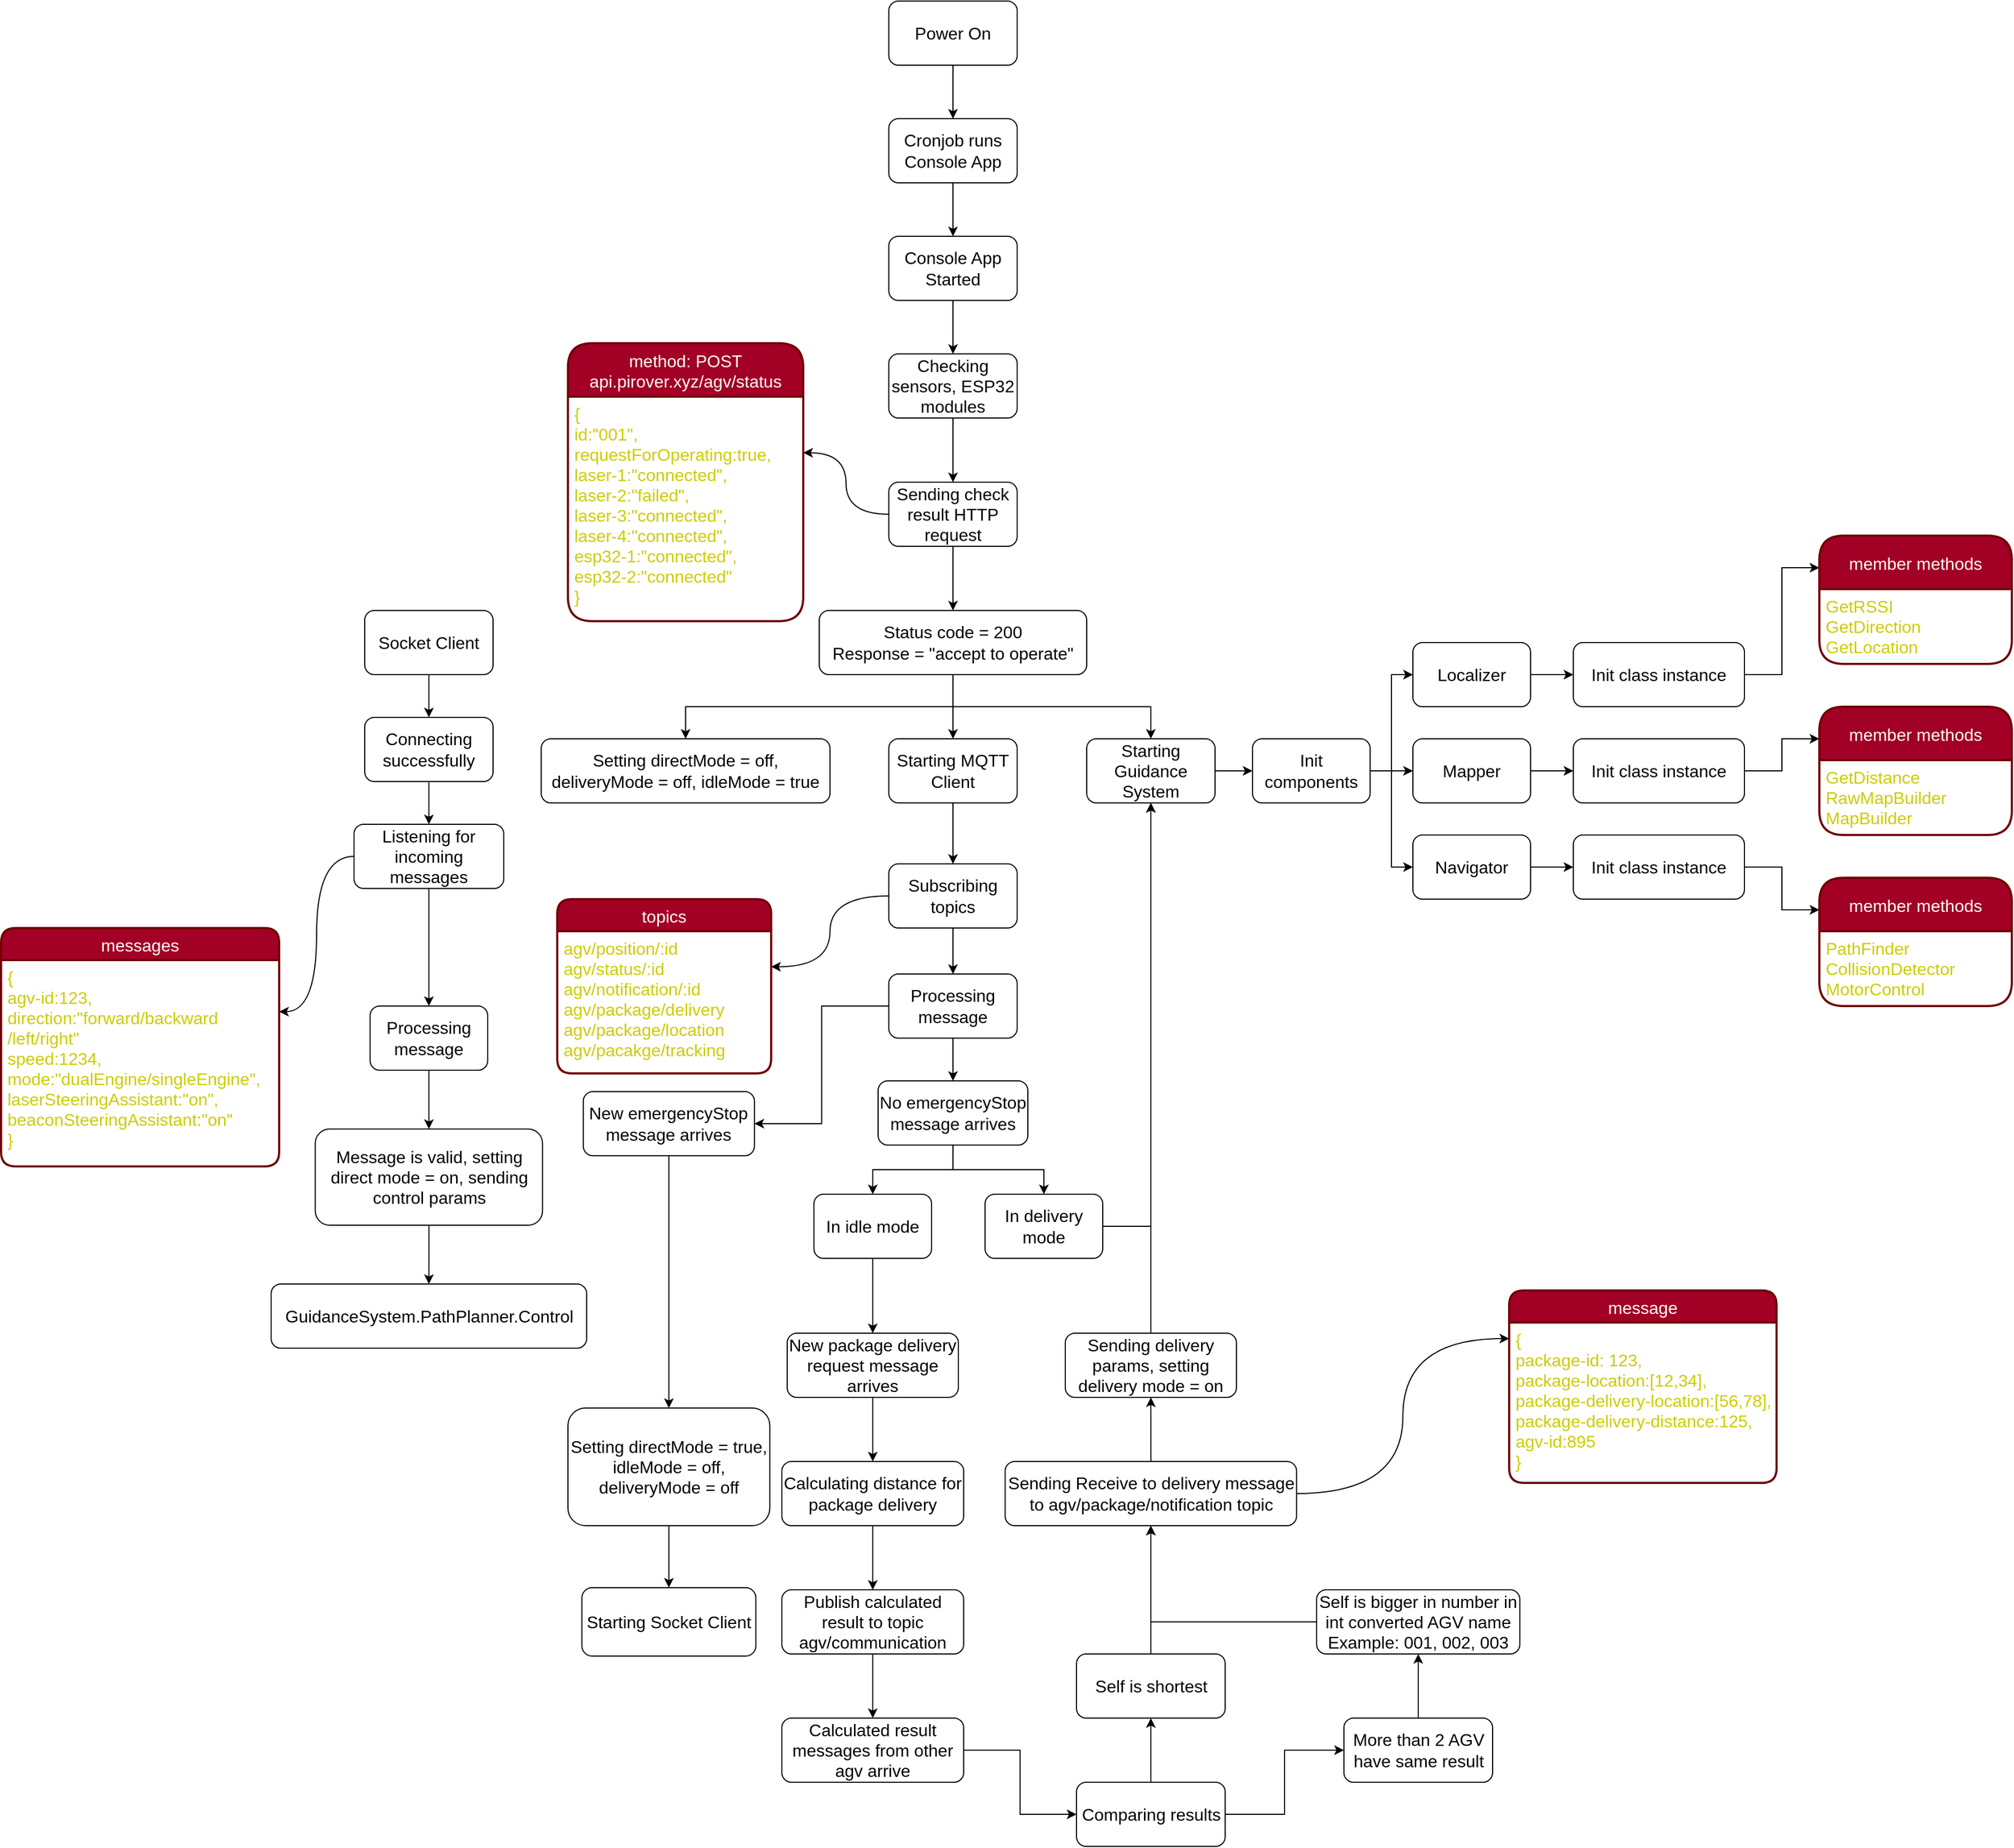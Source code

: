 <mxfile version="20.3.0" type="device"><diagram id="7xVPWneTRoVno8-dG6Q2" name="Page-1"><mxGraphModel dx="1108" dy="553" grid="1" gridSize="10" guides="1" tooltips="1" connect="1" arrows="1" fold="1" page="1" pageScale="1" pageWidth="827" pageHeight="1169" math="0" shadow="0"><root><mxCell id="0"/><mxCell id="1" parent="0"/><mxCell id="IUSvbhdWocREedLGnye7-3" style="edgeStyle=orthogonalEdgeStyle;rounded=0;orthogonalLoop=1;jettySize=auto;html=1;entryX=0.5;entryY=0;entryDx=0;entryDy=0;fontSize=18;" parent="1" source="IUSvbhdWocREedLGnye7-1" target="IUSvbhdWocREedLGnye7-2" edge="1"><mxGeometry relative="1" as="geometry"/></mxCell><mxCell id="IUSvbhdWocREedLGnye7-1" value="&lt;font size=&quot;3&quot;&gt;Power On&lt;/font&gt;" style="rounded=1;whiteSpace=wrap;html=1;" parent="1" vertex="1"><mxGeometry x="900" y="20" width="120" height="60" as="geometry"/></mxCell><mxCell id="IUSvbhdWocREedLGnye7-5" style="edgeStyle=orthogonalEdgeStyle;rounded=0;orthogonalLoop=1;jettySize=auto;html=1;entryX=0.5;entryY=0;entryDx=0;entryDy=0;fontSize=18;" parent="1" source="IUSvbhdWocREedLGnye7-2" target="IUSvbhdWocREedLGnye7-4" edge="1"><mxGeometry relative="1" as="geometry"/></mxCell><mxCell id="IUSvbhdWocREedLGnye7-2" value="&lt;font size=&quot;3&quot;&gt;Cronjob runs Console App&lt;/font&gt;" style="rounded=1;whiteSpace=wrap;html=1;" parent="1" vertex="1"><mxGeometry x="900" y="130" width="120" height="60" as="geometry"/></mxCell><mxCell id="IUSvbhdWocREedLGnye7-7" style="edgeStyle=orthogonalEdgeStyle;rounded=0;orthogonalLoop=1;jettySize=auto;html=1;entryX=0.5;entryY=0;entryDx=0;entryDy=0;fontSize=18;" parent="1" source="IUSvbhdWocREedLGnye7-4" target="IUSvbhdWocREedLGnye7-6" edge="1"><mxGeometry relative="1" as="geometry"/></mxCell><mxCell id="IUSvbhdWocREedLGnye7-4" value="&lt;font size=&quot;3&quot;&gt;Console App Started&lt;/font&gt;" style="rounded=1;whiteSpace=wrap;html=1;" parent="1" vertex="1"><mxGeometry x="900" y="240" width="120" height="60" as="geometry"/></mxCell><mxCell id="IUSvbhdWocREedLGnye7-9" style="edgeStyle=orthogonalEdgeStyle;rounded=0;orthogonalLoop=1;jettySize=auto;html=1;entryX=0.5;entryY=0;entryDx=0;entryDy=0;fontSize=18;" parent="1" source="IUSvbhdWocREedLGnye7-6" target="IUSvbhdWocREedLGnye7-8" edge="1"><mxGeometry relative="1" as="geometry"/></mxCell><mxCell id="IUSvbhdWocREedLGnye7-6" value="&lt;font size=&quot;3&quot;&gt;Checking sensors, ESP32 modules&lt;/font&gt;" style="rounded=1;whiteSpace=wrap;html=1;" parent="1" vertex="1"><mxGeometry x="900" y="350" width="120" height="60" as="geometry"/></mxCell><mxCell id="IUSvbhdWocREedLGnye7-13" style="edgeStyle=orthogonalEdgeStyle;rounded=0;orthogonalLoop=1;jettySize=auto;html=1;entryX=1;entryY=0.25;entryDx=0;entryDy=0;fontSize=18;elbow=vertical;curved=1;" parent="1" source="IUSvbhdWocREedLGnye7-8" target="IUSvbhdWocREedLGnye7-14" edge="1"><mxGeometry relative="1" as="geometry"><mxPoint x="810" y="422.5" as="targetPoint"/></mxGeometry></mxCell><mxCell id="IUSvbhdWocREedLGnye7-16" style="edgeStyle=orthogonalEdgeStyle;rounded=0;orthogonalLoop=1;jettySize=auto;html=1;entryX=0.5;entryY=0;entryDx=0;entryDy=0;fontSize=16;" parent="1" source="IUSvbhdWocREedLGnye7-8" target="IUSvbhdWocREedLGnye7-15" edge="1"><mxGeometry relative="1" as="geometry"/></mxCell><mxCell id="IUSvbhdWocREedLGnye7-8" value="&lt;font size=&quot;3&quot;&gt;Sending check result HTTP request&lt;/font&gt;" style="rounded=1;whiteSpace=wrap;html=1;" parent="1" vertex="1"><mxGeometry x="900" y="470" width="120" height="60" as="geometry"/></mxCell><mxCell id="IUSvbhdWocREedLGnye7-10" value="method: POST&#10;api.pirover.xyz/agv/status" style="swimlane;childLayout=stackLayout;horizontal=1;startSize=50;horizontalStack=0;rounded=1;fontSize=16;fontStyle=0;strokeWidth=2;resizeParent=0;resizeLast=1;shadow=0;dashed=0;align=center;fillColor=#a20025;fontColor=#ffffff;strokeColor=#6F0000;" parent="1" vertex="1"><mxGeometry x="600" y="340" width="220" height="260" as="geometry"/></mxCell><mxCell id="IUSvbhdWocREedLGnye7-14" value="{&#10;id:&quot;001&quot;,&#10;requestForOperating:true,&#10;laser-1:&quot;connected&quot;,&#10;laser-2:&quot;failed&quot;,&#10;laser-3:&quot;connected&quot;,&#10;laser-4:&quot;connected&quot;,&#10;esp32-1:&quot;connected&quot;,&#10;esp32-2:&quot;connected&quot;&#10;}" style="align=left;strokeColor=none;fillColor=none;spacingLeft=4;fontSize=16;verticalAlign=top;resizable=0;rotatable=0;part=1;fontColor=#CCCC00;" parent="IUSvbhdWocREedLGnye7-10" vertex="1"><mxGeometry y="50" width="220" height="210" as="geometry"/></mxCell><mxCell id="IUSvbhdWocREedLGnye7-19" style="edgeStyle=orthogonalEdgeStyle;rounded=0;orthogonalLoop=1;jettySize=auto;html=1;fontSize=16;" parent="1" source="IUSvbhdWocREedLGnye7-15" target="IUSvbhdWocREedLGnye7-17" edge="1"><mxGeometry relative="1" as="geometry"/></mxCell><mxCell id="l9Eqn2yTUninPNjd28q4-4" style="edgeStyle=orthogonalEdgeStyle;rounded=0;orthogonalLoop=1;jettySize=auto;html=1;entryX=0.5;entryY=0;entryDx=0;entryDy=0;fontSize=16;" parent="1" source="IUSvbhdWocREedLGnye7-15" target="l9Eqn2yTUninPNjd28q4-2" edge="1"><mxGeometry relative="1" as="geometry"/></mxCell><mxCell id="l9Eqn2yTUninPNjd28q4-203" style="edgeStyle=orthogonalEdgeStyle;rounded=0;orthogonalLoop=1;jettySize=auto;html=1;entryX=0.5;entryY=0;entryDx=0;entryDy=0;fontSize=16;" parent="1" source="IUSvbhdWocREedLGnye7-15" target="l9Eqn2yTUninPNjd28q4-202" edge="1"><mxGeometry relative="1" as="geometry"/></mxCell><mxCell id="IUSvbhdWocREedLGnye7-15" value="&lt;font size=&quot;3&quot;&gt;Status code = 200&lt;br&gt;Response = &quot;accept to operate&quot;&lt;br&gt;&lt;/font&gt;" style="rounded=1;whiteSpace=wrap;html=1;" parent="1" vertex="1"><mxGeometry x="835" y="590" width="250" height="60" as="geometry"/></mxCell><mxCell id="l9Eqn2yTUninPNjd28q4-21" style="edgeStyle=orthogonalEdgeStyle;rounded=0;orthogonalLoop=1;jettySize=auto;html=1;entryX=0.5;entryY=0;entryDx=0;entryDy=0;fontSize=16;" parent="1" source="IUSvbhdWocREedLGnye7-17" target="l9Eqn2yTUninPNjd28q4-5" edge="1"><mxGeometry relative="1" as="geometry"/></mxCell><mxCell id="IUSvbhdWocREedLGnye7-17" value="&lt;span style=&quot;font-size: 16px;&quot;&gt;Starting MQTT Client&lt;/span&gt;" style="rounded=1;whiteSpace=wrap;html=1;" parent="1" vertex="1"><mxGeometry x="900" y="710" width="120" height="60" as="geometry"/></mxCell><mxCell id="l9Eqn2yTUninPNjd28q4-205" style="edgeStyle=orthogonalEdgeStyle;rounded=0;orthogonalLoop=1;jettySize=auto;html=1;entryX=0.5;entryY=0;entryDx=0;entryDy=0;fontSize=16;" parent="1" source="l9Eqn2yTUninPNjd28q4-1" target="l9Eqn2yTUninPNjd28q4-124" edge="1"><mxGeometry relative="1" as="geometry"/></mxCell><mxCell id="l9Eqn2yTUninPNjd28q4-1" value="&lt;span style=&quot;font-size: 16px;&quot;&gt;Socket Client&lt;/span&gt;" style="rounded=1;whiteSpace=wrap;html=1;" parent="1" vertex="1"><mxGeometry x="410" y="590" width="120" height="60" as="geometry"/></mxCell><mxCell id="l9Eqn2yTUninPNjd28q4-52" style="edgeStyle=orthogonalEdgeStyle;rounded=0;orthogonalLoop=1;jettySize=auto;html=1;entryX=0;entryY=0.5;entryDx=0;entryDy=0;fontSize=16;" parent="1" source="l9Eqn2yTUninPNjd28q4-2" target="l9Eqn2yTUninPNjd28q4-50" edge="1"><mxGeometry relative="1" as="geometry"/></mxCell><mxCell id="l9Eqn2yTUninPNjd28q4-2" value="&lt;span style=&quot;font-size: 16px;&quot;&gt;Starting Guidance System&lt;/span&gt;" style="rounded=1;whiteSpace=wrap;html=1;" parent="1" vertex="1"><mxGeometry x="1085" y="710" width="120" height="60" as="geometry"/></mxCell><mxCell id="l9Eqn2yTUninPNjd28q4-8" style="edgeStyle=orthogonalEdgeStyle;rounded=0;orthogonalLoop=1;jettySize=auto;html=1;entryX=1;entryY=0.25;entryDx=0;entryDy=0;fontSize=16;curved=1;" parent="1" source="l9Eqn2yTUninPNjd28q4-5" target="l9Eqn2yTUninPNjd28q4-19" edge="1"><mxGeometry relative="1" as="geometry"><mxPoint x="835" y="925" as="targetPoint"/></mxGeometry></mxCell><mxCell id="l9Eqn2yTUninPNjd28q4-191" style="edgeStyle=orthogonalEdgeStyle;rounded=0;orthogonalLoop=1;jettySize=auto;html=1;entryX=0.5;entryY=0;entryDx=0;entryDy=0;fontSize=16;" parent="1" source="l9Eqn2yTUninPNjd28q4-5" target="l9Eqn2yTUninPNjd28q4-188" edge="1"><mxGeometry relative="1" as="geometry"/></mxCell><mxCell id="l9Eqn2yTUninPNjd28q4-5" value="&lt;span style=&quot;font-size: 16px;&quot;&gt;Subscribing topics&lt;/span&gt;" style="rounded=1;whiteSpace=wrap;html=1;" parent="1" vertex="1"><mxGeometry x="900" y="827" width="120" height="60" as="geometry"/></mxCell><mxCell id="l9Eqn2yTUninPNjd28q4-18" value="topics" style="swimlane;childLayout=stackLayout;horizontal=1;startSize=30;horizontalStack=0;rounded=1;fontSize=16;fontStyle=0;strokeWidth=2;resizeParent=0;resizeLast=1;shadow=0;dashed=0;align=center;fillColor=#a20025;fontColor=#ffffff;strokeColor=#6F0000;" parent="1" vertex="1"><mxGeometry x="590" y="860" width="200" height="163" as="geometry"/></mxCell><mxCell id="l9Eqn2yTUninPNjd28q4-19" value="agv/position/:id&#10;agv/status/:id&#10;agv/notification/:id&#10;agv/package/delivery&#10;agv/package/location&#10;agv/pacakge/tracking" style="align=left;strokeColor=none;fillColor=none;spacingLeft=4;fontSize=16;verticalAlign=top;resizable=0;rotatable=0;part=1;fontColor=#CCCC00;" parent="l9Eqn2yTUninPNjd28q4-18" vertex="1"><mxGeometry y="30" width="200" height="133" as="geometry"/></mxCell><mxCell id="l9Eqn2yTUninPNjd28q4-39" style="edgeStyle=orthogonalEdgeStyle;curved=1;rounded=0;orthogonalLoop=1;jettySize=auto;html=1;exitX=0.5;exitY=1;exitDx=0;exitDy=0;fontSize=16;" parent="l9Eqn2yTUninPNjd28q4-18" source="l9Eqn2yTUninPNjd28q4-19" target="l9Eqn2yTUninPNjd28q4-19" edge="1"><mxGeometry relative="1" as="geometry"/></mxCell><mxCell id="l9Eqn2yTUninPNjd28q4-133" style="edgeStyle=orthogonalEdgeStyle;curved=1;rounded=0;orthogonalLoop=1;jettySize=auto;html=1;exitX=0.5;exitY=1;exitDx=0;exitDy=0;fontSize=16;" parent="l9Eqn2yTUninPNjd28q4-18" source="l9Eqn2yTUninPNjd28q4-19" target="l9Eqn2yTUninPNjd28q4-19" edge="1"><mxGeometry relative="1" as="geometry"/></mxCell><mxCell id="l9Eqn2yTUninPNjd28q4-27" style="edgeStyle=orthogonalEdgeStyle;rounded=0;orthogonalLoop=1;jettySize=auto;html=1;fontSize=16;entryX=0.5;entryY=0;entryDx=0;entryDy=0;" parent="1" source="l9Eqn2yTUninPNjd28q4-22" target="l9Eqn2yTUninPNjd28q4-26" edge="1"><mxGeometry relative="1" as="geometry"><mxPoint x="885" y="1376" as="targetPoint"/></mxGeometry></mxCell><mxCell id="l9Eqn2yTUninPNjd28q4-22" value="&lt;span style=&quot;font-size: 16px;&quot;&gt;New package delivery request message arrives&lt;/span&gt;" style="rounded=1;whiteSpace=wrap;html=1;" parent="1" vertex="1"><mxGeometry x="805" y="1266" width="160" height="60" as="geometry"/></mxCell><mxCell id="l9Eqn2yTUninPNjd28q4-30" style="edgeStyle=orthogonalEdgeStyle;curved=1;rounded=0;orthogonalLoop=1;jettySize=auto;html=1;entryX=0.5;entryY=0;entryDx=0;entryDy=0;fontSize=16;" parent="1" source="l9Eqn2yTUninPNjd28q4-26" target="l9Eqn2yTUninPNjd28q4-28" edge="1"><mxGeometry relative="1" as="geometry"/></mxCell><mxCell id="l9Eqn2yTUninPNjd28q4-26" value="&lt;span style=&quot;font-size: 16px;&quot;&gt;Calculating distance for package delivery&lt;/span&gt;" style="rounded=1;whiteSpace=wrap;html=1;" parent="1" vertex="1"><mxGeometry x="800" y="1386" width="170" height="60" as="geometry"/></mxCell><mxCell id="l9Eqn2yTUninPNjd28q4-34" style="edgeStyle=orthogonalEdgeStyle;curved=1;rounded=0;orthogonalLoop=1;jettySize=auto;html=1;entryX=0.5;entryY=0;entryDx=0;entryDy=0;fontSize=16;" parent="1" source="l9Eqn2yTUninPNjd28q4-28" target="l9Eqn2yTUninPNjd28q4-31" edge="1"><mxGeometry relative="1" as="geometry"/></mxCell><mxCell id="l9Eqn2yTUninPNjd28q4-28" value="&lt;span style=&quot;font-size: 16px;&quot;&gt;Publish calculated result to topic agv/communication&lt;/span&gt;" style="rounded=1;whiteSpace=wrap;html=1;" parent="1" vertex="1"><mxGeometry x="800" y="1506" width="170" height="60" as="geometry"/></mxCell><mxCell id="l9Eqn2yTUninPNjd28q4-35" style="edgeStyle=orthogonalEdgeStyle;rounded=0;orthogonalLoop=1;jettySize=auto;html=1;entryX=0;entryY=0.5;entryDx=0;entryDy=0;fontSize=16;" parent="1" source="l9Eqn2yTUninPNjd28q4-31" target="l9Eqn2yTUninPNjd28q4-33" edge="1"><mxGeometry relative="1" as="geometry"/></mxCell><mxCell id="l9Eqn2yTUninPNjd28q4-31" value="&lt;span style=&quot;font-size: 16px;&quot;&gt;Calculated result messages from other agv arrive&lt;/span&gt;" style="rounded=1;whiteSpace=wrap;html=1;" parent="1" vertex="1"><mxGeometry x="800" y="1626" width="170" height="60" as="geometry"/></mxCell><mxCell id="l9Eqn2yTUninPNjd28q4-135" style="edgeStyle=orthogonalEdgeStyle;curved=1;rounded=0;orthogonalLoop=1;jettySize=auto;html=1;entryX=0.5;entryY=1;entryDx=0;entryDy=0;fontSize=16;" parent="1" source="l9Eqn2yTUninPNjd28q4-33" target="l9Eqn2yTUninPNjd28q4-134" edge="1"><mxGeometry relative="1" as="geometry"/></mxCell><mxCell id="l9Eqn2yTUninPNjd28q4-141" style="edgeStyle=orthogonalEdgeStyle;rounded=0;orthogonalLoop=1;jettySize=auto;html=1;entryX=0;entryY=0.5;entryDx=0;entryDy=0;fontSize=16;" parent="1" source="l9Eqn2yTUninPNjd28q4-33" target="l9Eqn2yTUninPNjd28q4-140" edge="1"><mxGeometry relative="1" as="geometry"/></mxCell><mxCell id="l9Eqn2yTUninPNjd28q4-33" value="&lt;span style=&quot;font-size: 16px;&quot;&gt;Comparing results&lt;/span&gt;" style="rounded=1;whiteSpace=wrap;html=1;" parent="1" vertex="1"><mxGeometry x="1075.5" y="1686" width="139" height="60" as="geometry"/></mxCell><mxCell id="l9Eqn2yTUninPNjd28q4-36" value="message" style="swimlane;childLayout=stackLayout;horizontal=1;startSize=30;horizontalStack=0;rounded=1;fontSize=16;fontStyle=0;strokeWidth=2;resizeParent=0;resizeLast=1;shadow=0;dashed=0;align=center;fillColor=#a20025;fontColor=#ffffff;strokeColor=#6F0000;" parent="1" vertex="1"><mxGeometry x="1480" y="1226" width="250" height="180" as="geometry"/></mxCell><mxCell id="l9Eqn2yTUninPNjd28q4-37" value="{&#10;package-id: 123,&#10;package-location:[12,34],&#10;package-delivery-location:[56,78],&#10;package-delivery-distance:125,&#10;agv-id:895&#10;}" style="align=left;strokeColor=none;fillColor=none;spacingLeft=4;fontSize=16;verticalAlign=top;resizable=0;rotatable=0;part=1;fontColor=#CCCC00;" parent="l9Eqn2yTUninPNjd28q4-36" vertex="1"><mxGeometry y="30" width="250" height="150" as="geometry"/></mxCell><mxCell id="l9Eqn2yTUninPNjd28q4-149" style="edgeStyle=orthogonalEdgeStyle;rounded=0;orthogonalLoop=1;jettySize=auto;html=1;entryX=0.5;entryY=1;entryDx=0;entryDy=0;fontSize=16;" parent="1" source="l9Eqn2yTUninPNjd28q4-40" target="l9Eqn2yTUninPNjd28q4-2" edge="1"><mxGeometry relative="1" as="geometry"/></mxCell><mxCell id="l9Eqn2yTUninPNjd28q4-40" value="&lt;span style=&quot;font-size: 16px;&quot;&gt;Sending delivery params, setting delivery mode = on&lt;/span&gt;" style="rounded=1;whiteSpace=wrap;html=1;" parent="1" vertex="1"><mxGeometry x="1065" y="1266" width="160" height="60" as="geometry"/></mxCell><mxCell id="l9Eqn2yTUninPNjd28q4-45" style="edgeStyle=orthogonalEdgeStyle;rounded=0;orthogonalLoop=1;jettySize=auto;html=1;entryX=0.5;entryY=0;entryDx=0;entryDy=0;fontSize=16;" parent="1" source="l9Eqn2yTUninPNjd28q4-43" target="l9Eqn2yTUninPNjd28q4-22" edge="1"><mxGeometry relative="1" as="geometry"/></mxCell><mxCell id="l9Eqn2yTUninPNjd28q4-43" value="&lt;span style=&quot;font-size: 16px;&quot;&gt;In idle mode&lt;/span&gt;" style="rounded=1;whiteSpace=wrap;html=1;" parent="1" vertex="1"><mxGeometry x="830" y="1136" width="110" height="60" as="geometry"/></mxCell><mxCell id="l9Eqn2yTUninPNjd28q4-201" style="edgeStyle=orthogonalEdgeStyle;rounded=0;orthogonalLoop=1;jettySize=auto;html=1;entryX=0.5;entryY=1;entryDx=0;entryDy=0;fontSize=16;" parent="1" source="l9Eqn2yTUninPNjd28q4-47" target="l9Eqn2yTUninPNjd28q4-2" edge="1"><mxGeometry relative="1" as="geometry"><Array as="points"><mxPoint x="1145" y="1166"/></Array></mxGeometry></mxCell><mxCell id="l9Eqn2yTUninPNjd28q4-47" value="&lt;span style=&quot;font-size: 16px;&quot;&gt;In delivery mode&lt;/span&gt;" style="rounded=1;whiteSpace=wrap;html=1;" parent="1" vertex="1"><mxGeometry x="990" y="1136" width="110" height="60" as="geometry"/></mxCell><mxCell id="l9Eqn2yTUninPNjd28q4-56" style="edgeStyle=orthogonalEdgeStyle;rounded=0;orthogonalLoop=1;jettySize=auto;html=1;entryX=0;entryY=0.5;entryDx=0;entryDy=0;fontSize=16;" parent="1" source="l9Eqn2yTUninPNjd28q4-50" target="l9Eqn2yTUninPNjd28q4-54" edge="1"><mxGeometry relative="1" as="geometry"/></mxCell><mxCell id="l9Eqn2yTUninPNjd28q4-57" style="edgeStyle=orthogonalEdgeStyle;rounded=0;orthogonalLoop=1;jettySize=auto;html=1;entryX=0;entryY=0.5;entryDx=0;entryDy=0;fontSize=16;" parent="1" source="l9Eqn2yTUninPNjd28q4-50" target="l9Eqn2yTUninPNjd28q4-53" edge="1"><mxGeometry relative="1" as="geometry"/></mxCell><mxCell id="l9Eqn2yTUninPNjd28q4-58" style="edgeStyle=orthogonalEdgeStyle;rounded=0;orthogonalLoop=1;jettySize=auto;html=1;entryX=0;entryY=0.5;entryDx=0;entryDy=0;fontSize=16;" parent="1" source="l9Eqn2yTUninPNjd28q4-50" target="l9Eqn2yTUninPNjd28q4-55" edge="1"><mxGeometry relative="1" as="geometry"/></mxCell><mxCell id="l9Eqn2yTUninPNjd28q4-50" value="&lt;span style=&quot;font-size: 16px;&quot;&gt;Init components&lt;/span&gt;" style="rounded=1;whiteSpace=wrap;html=1;" parent="1" vertex="1"><mxGeometry x="1240" y="710" width="110" height="60" as="geometry"/></mxCell><mxCell id="l9Eqn2yTUninPNjd28q4-62" style="edgeStyle=orthogonalEdgeStyle;rounded=0;orthogonalLoop=1;jettySize=auto;html=1;fontSize=16;" parent="1" source="l9Eqn2yTUninPNjd28q4-53" target="l9Eqn2yTUninPNjd28q4-59" edge="1"><mxGeometry relative="1" as="geometry"/></mxCell><mxCell id="l9Eqn2yTUninPNjd28q4-53" value="&lt;span style=&quot;font-size: 16px;&quot;&gt;Localizer&lt;/span&gt;" style="rounded=1;whiteSpace=wrap;html=1;" parent="1" vertex="1"><mxGeometry x="1390" y="620" width="110" height="60" as="geometry"/></mxCell><mxCell id="l9Eqn2yTUninPNjd28q4-63" style="edgeStyle=orthogonalEdgeStyle;rounded=0;orthogonalLoop=1;jettySize=auto;html=1;fontSize=16;" parent="1" source="l9Eqn2yTUninPNjd28q4-54" target="l9Eqn2yTUninPNjd28q4-60" edge="1"><mxGeometry relative="1" as="geometry"/></mxCell><mxCell id="l9Eqn2yTUninPNjd28q4-54" value="&lt;span style=&quot;font-size: 16px;&quot;&gt;Mapper&lt;/span&gt;" style="rounded=1;whiteSpace=wrap;html=1;" parent="1" vertex="1"><mxGeometry x="1390" y="710" width="110" height="60" as="geometry"/></mxCell><mxCell id="l9Eqn2yTUninPNjd28q4-64" style="edgeStyle=orthogonalEdgeStyle;rounded=0;orthogonalLoop=1;jettySize=auto;html=1;fontSize=16;" parent="1" source="l9Eqn2yTUninPNjd28q4-55" target="l9Eqn2yTUninPNjd28q4-61" edge="1"><mxGeometry relative="1" as="geometry"/></mxCell><mxCell id="l9Eqn2yTUninPNjd28q4-55" value="&lt;span style=&quot;font-size: 16px;&quot;&gt;Navigator&lt;/span&gt;" style="rounded=1;whiteSpace=wrap;html=1;" parent="1" vertex="1"><mxGeometry x="1390" y="800" width="110" height="60" as="geometry"/></mxCell><mxCell id="l9Eqn2yTUninPNjd28q4-78" style="edgeStyle=orthogonalEdgeStyle;rounded=0;orthogonalLoop=1;jettySize=auto;html=1;entryX=0;entryY=0.25;entryDx=0;entryDy=0;fontSize=16;" parent="1" source="l9Eqn2yTUninPNjd28q4-59" target="l9Eqn2yTUninPNjd28q4-75" edge="1"><mxGeometry relative="1" as="geometry"/></mxCell><mxCell id="l9Eqn2yTUninPNjd28q4-59" value="&lt;span style=&quot;font-size: 16px;&quot;&gt;Init class instance&lt;/span&gt;" style="rounded=1;whiteSpace=wrap;html=1;" parent="1" vertex="1"><mxGeometry x="1540" y="620" width="160" height="60" as="geometry"/></mxCell><mxCell id="l9Eqn2yTUninPNjd28q4-88" style="edgeStyle=orthogonalEdgeStyle;rounded=0;orthogonalLoop=1;jettySize=auto;html=1;entryX=0;entryY=0.25;entryDx=0;entryDy=0;fontSize=16;" parent="1" source="l9Eqn2yTUninPNjd28q4-60" target="l9Eqn2yTUninPNjd28q4-86" edge="1"><mxGeometry relative="1" as="geometry"/></mxCell><mxCell id="l9Eqn2yTUninPNjd28q4-60" value="&lt;span style=&quot;font-size: 16px;&quot;&gt;Init class instance&lt;/span&gt;" style="rounded=1;whiteSpace=wrap;html=1;" parent="1" vertex="1"><mxGeometry x="1540" y="710" width="160" height="60" as="geometry"/></mxCell><mxCell id="l9Eqn2yTUninPNjd28q4-84" style="edgeStyle=orthogonalEdgeStyle;rounded=0;orthogonalLoop=1;jettySize=auto;html=1;entryX=0;entryY=0.25;entryDx=0;entryDy=0;fontSize=16;" parent="1" source="l9Eqn2yTUninPNjd28q4-61" target="l9Eqn2yTUninPNjd28q4-81" edge="1"><mxGeometry relative="1" as="geometry"/></mxCell><mxCell id="l9Eqn2yTUninPNjd28q4-61" value="&lt;span style=&quot;font-size: 16px;&quot;&gt;Init class instance&lt;/span&gt;" style="rounded=1;whiteSpace=wrap;html=1;" parent="1" vertex="1"><mxGeometry x="1540" y="800" width="160" height="60" as="geometry"/></mxCell><mxCell id="l9Eqn2yTUninPNjd28q4-75" value="member methods" style="swimlane;childLayout=stackLayout;horizontal=1;startSize=50;horizontalStack=0;rounded=1;fontSize=16;fontStyle=0;strokeWidth=2;resizeParent=0;resizeLast=1;shadow=0;dashed=0;align=center;fillColor=#a20025;fontColor=#ffffff;strokeColor=#6F0000;" parent="1" vertex="1"><mxGeometry x="1770" y="520" width="180" height="120" as="geometry"/></mxCell><mxCell id="l9Eqn2yTUninPNjd28q4-76" value="GetRSSI&#10;GetDirection&#10;GetLocation" style="align=left;strokeColor=none;fillColor=none;spacingLeft=4;fontSize=16;verticalAlign=top;resizable=0;rotatable=0;part=1;fontColor=#CCCC00;" parent="l9Eqn2yTUninPNjd28q4-75" vertex="1"><mxGeometry y="50" width="180" height="70" as="geometry"/></mxCell><mxCell id="l9Eqn2yTUninPNjd28q4-81" value="member methods" style="swimlane;childLayout=stackLayout;horizontal=1;startSize=50;horizontalStack=0;rounded=1;fontSize=16;fontStyle=0;strokeWidth=2;resizeParent=0;resizeLast=1;shadow=0;dashed=0;align=center;fillColor=#a20025;fontColor=#ffffff;strokeColor=#6F0000;" parent="1" vertex="1"><mxGeometry x="1770" y="840" width="180" height="120" as="geometry"/></mxCell><mxCell id="l9Eqn2yTUninPNjd28q4-82" value="PathFinder&#10;CollisionDetector&#10;MotorControl" style="align=left;strokeColor=none;fillColor=none;spacingLeft=4;fontSize=16;verticalAlign=top;resizable=0;rotatable=0;part=1;fontColor=#CCCC00;" parent="l9Eqn2yTUninPNjd28q4-81" vertex="1"><mxGeometry y="50" width="180" height="70" as="geometry"/></mxCell><mxCell id="l9Eqn2yTUninPNjd28q4-86" value="member methods" style="swimlane;childLayout=stackLayout;horizontal=1;startSize=50;horizontalStack=0;rounded=1;fontSize=16;fontStyle=0;strokeWidth=2;resizeParent=0;resizeLast=1;shadow=0;dashed=0;align=center;fillColor=#a20025;fontColor=#ffffff;strokeColor=#6F0000;" parent="1" vertex="1"><mxGeometry x="1770" y="680" width="180" height="120" as="geometry"/></mxCell><mxCell id="l9Eqn2yTUninPNjd28q4-87" value="GetDistance&#10;RawMapBuilder&#10;MapBuilder&#10;" style="align=left;strokeColor=none;fillColor=none;spacingLeft=4;fontSize=16;verticalAlign=top;resizable=0;rotatable=0;part=1;fontColor=#CCCC00;" parent="l9Eqn2yTUninPNjd28q4-86" vertex="1"><mxGeometry y="50" width="180" height="70" as="geometry"/></mxCell><mxCell id="l9Eqn2yTUninPNjd28q4-206" style="edgeStyle=orthogonalEdgeStyle;rounded=0;orthogonalLoop=1;jettySize=auto;html=1;entryX=0.5;entryY=0;entryDx=0;entryDy=0;fontSize=16;" parent="1" source="l9Eqn2yTUninPNjd28q4-124" target="l9Eqn2yTUninPNjd28q4-127" edge="1"><mxGeometry relative="1" as="geometry"/></mxCell><mxCell id="l9Eqn2yTUninPNjd28q4-124" value="&lt;span style=&quot;font-size: 16px;&quot;&gt;Connecting successfully&lt;/span&gt;" style="rounded=1;whiteSpace=wrap;html=1;" parent="1" vertex="1"><mxGeometry x="410" y="690" width="120" height="60" as="geometry"/></mxCell><mxCell id="l9Eqn2yTUninPNjd28q4-132" style="edgeStyle=orthogonalEdgeStyle;rounded=0;orthogonalLoop=1;jettySize=auto;html=1;entryX=1;entryY=0.25;entryDx=0;entryDy=0;fontSize=16;curved=1;" parent="1" source="l9Eqn2yTUninPNjd28q4-127" target="l9Eqn2yTUninPNjd28q4-130" edge="1"><mxGeometry relative="1" as="geometry"/></mxCell><mxCell id="l9Eqn2yTUninPNjd28q4-154" style="edgeStyle=orthogonalEdgeStyle;rounded=0;orthogonalLoop=1;jettySize=auto;html=1;entryX=0.5;entryY=0;entryDx=0;entryDy=0;fontSize=16;" parent="1" source="l9Eqn2yTUninPNjd28q4-127" target="l9Eqn2yTUninPNjd28q4-153" edge="1"><mxGeometry relative="1" as="geometry"/></mxCell><mxCell id="l9Eqn2yTUninPNjd28q4-127" value="&lt;span style=&quot;font-size: 16px;&quot;&gt;Listening for incoming messages&lt;/span&gt;" style="rounded=1;whiteSpace=wrap;html=1;" parent="1" vertex="1"><mxGeometry x="400" y="790" width="140" height="60" as="geometry"/></mxCell><mxCell id="l9Eqn2yTUninPNjd28q4-129" value="messages" style="swimlane;childLayout=stackLayout;horizontal=1;startSize=30;horizontalStack=0;rounded=1;fontSize=16;fontStyle=0;strokeWidth=2;resizeParent=0;resizeLast=1;shadow=0;dashed=0;align=center;fillColor=#a20025;fontColor=#ffffff;strokeColor=#6F0000;" parent="1" vertex="1"><mxGeometry x="70" y="887" width="260" height="223" as="geometry"/></mxCell><mxCell id="l9Eqn2yTUninPNjd28q4-130" value="{&#10;agv-id:123,&#10;direction:&quot;forward/backward&#10;/left/right&quot;&#10;speed:1234,&#10;mode:&quot;dualEngine/singleEngine&quot;,&#10;laserSteeringAssistant:&quot;on&quot;,&#10;beaconSteeringAssistant:&quot;on&quot;&#10;}" style="align=left;strokeColor=none;fillColor=none;spacingLeft=4;fontSize=16;verticalAlign=top;resizable=0;rotatable=0;part=1;fontColor=#CCCC00;" parent="l9Eqn2yTUninPNjd28q4-129" vertex="1"><mxGeometry y="30" width="260" height="193" as="geometry"/></mxCell><mxCell id="l9Eqn2yTUninPNjd28q4-131" style="edgeStyle=orthogonalEdgeStyle;curved=1;rounded=0;orthogonalLoop=1;jettySize=auto;html=1;exitX=0.5;exitY=1;exitDx=0;exitDy=0;fontSize=16;" parent="l9Eqn2yTUninPNjd28q4-129" source="l9Eqn2yTUninPNjd28q4-130" target="l9Eqn2yTUninPNjd28q4-130" edge="1"><mxGeometry relative="1" as="geometry"/></mxCell><mxCell id="l9Eqn2yTUninPNjd28q4-152" style="edgeStyle=orthogonalEdgeStyle;rounded=0;orthogonalLoop=1;jettySize=auto;html=1;entryX=0.5;entryY=1;entryDx=0;entryDy=0;fontSize=16;" parent="1" source="l9Eqn2yTUninPNjd28q4-134" target="l9Eqn2yTUninPNjd28q4-142" edge="1"><mxGeometry relative="1" as="geometry"/></mxCell><mxCell id="l9Eqn2yTUninPNjd28q4-134" value="&lt;span style=&quot;font-size: 16px;&quot;&gt;Self is shortest&lt;/span&gt;" style="rounded=1;whiteSpace=wrap;html=1;" parent="1" vertex="1"><mxGeometry x="1075.5" y="1566" width="139" height="60" as="geometry"/></mxCell><mxCell id="l9Eqn2yTUninPNjd28q4-147" style="edgeStyle=orthogonalEdgeStyle;curved=1;rounded=0;orthogonalLoop=1;jettySize=auto;html=1;entryX=0.5;entryY=1;entryDx=0;entryDy=0;fontSize=16;" parent="1" source="l9Eqn2yTUninPNjd28q4-140" target="l9Eqn2yTUninPNjd28q4-146" edge="1"><mxGeometry relative="1" as="geometry"/></mxCell><mxCell id="l9Eqn2yTUninPNjd28q4-140" value="&lt;span style=&quot;font-size: 16px;&quot;&gt;More than 2 AGV have same result&lt;/span&gt;" style="rounded=1;whiteSpace=wrap;html=1;" parent="1" vertex="1"><mxGeometry x="1325.5" y="1626" width="139" height="60" as="geometry"/></mxCell><mxCell id="l9Eqn2yTUninPNjd28q4-143" style="edgeStyle=orthogonalEdgeStyle;curved=1;rounded=0;orthogonalLoop=1;jettySize=auto;html=1;entryX=0;entryY=0.25;entryDx=0;entryDy=0;fontSize=16;" parent="1" source="l9Eqn2yTUninPNjd28q4-142" target="l9Eqn2yTUninPNjd28q4-36" edge="1"><mxGeometry relative="1" as="geometry"/></mxCell><mxCell id="l9Eqn2yTUninPNjd28q4-144" style="edgeStyle=orthogonalEdgeStyle;curved=1;rounded=0;orthogonalLoop=1;jettySize=auto;html=1;entryX=0.5;entryY=1;entryDx=0;entryDy=0;fontSize=16;" parent="1" source="l9Eqn2yTUninPNjd28q4-142" target="l9Eqn2yTUninPNjd28q4-40" edge="1"><mxGeometry relative="1" as="geometry"/></mxCell><mxCell id="l9Eqn2yTUninPNjd28q4-142" value="&lt;span style=&quot;font-size: 16px;&quot;&gt;Sending Receive to delivery message to agv/package/notification topic&lt;/span&gt;" style="rounded=1;whiteSpace=wrap;html=1;" parent="1" vertex="1"><mxGeometry x="1008.75" y="1386" width="272.5" height="60" as="geometry"/></mxCell><mxCell id="l9Eqn2yTUninPNjd28q4-151" style="edgeStyle=orthogonalEdgeStyle;rounded=0;orthogonalLoop=1;jettySize=auto;html=1;entryX=0.5;entryY=1;entryDx=0;entryDy=0;fontSize=16;" parent="1" source="l9Eqn2yTUninPNjd28q4-146" target="l9Eqn2yTUninPNjd28q4-142" edge="1"><mxGeometry relative="1" as="geometry"/></mxCell><mxCell id="l9Eqn2yTUninPNjd28q4-146" value="&lt;span style=&quot;font-size: 16px;&quot;&gt;Self is bigger in number in int converted AGV name&lt;br&gt;Example: 001, 002, 003&lt;br&gt;&lt;/span&gt;" style="rounded=1;whiteSpace=wrap;html=1;" parent="1" vertex="1"><mxGeometry x="1300" y="1506" width="190" height="60" as="geometry"/></mxCell><mxCell id="l9Eqn2yTUninPNjd28q4-156" style="edgeStyle=orthogonalEdgeStyle;rounded=0;orthogonalLoop=1;jettySize=auto;html=1;entryX=0.5;entryY=0;entryDx=0;entryDy=0;fontSize=16;" parent="1" source="l9Eqn2yTUninPNjd28q4-153" target="l9Eqn2yTUninPNjd28q4-155" edge="1"><mxGeometry relative="1" as="geometry"/></mxCell><mxCell id="l9Eqn2yTUninPNjd28q4-153" value="&lt;span style=&quot;font-size: 16px;&quot;&gt;Processing message&lt;/span&gt;" style="rounded=1;whiteSpace=wrap;html=1;" parent="1" vertex="1"><mxGeometry x="415" y="960" width="110" height="60" as="geometry"/></mxCell><mxCell id="l9Eqn2yTUninPNjd28q4-185" style="edgeStyle=orthogonalEdgeStyle;rounded=0;orthogonalLoop=1;jettySize=auto;html=1;entryX=0.5;entryY=0;entryDx=0;entryDy=0;fontSize=16;" parent="1" source="l9Eqn2yTUninPNjd28q4-155" target="l9Eqn2yTUninPNjd28q4-157" edge="1"><mxGeometry relative="1" as="geometry"/></mxCell><mxCell id="l9Eqn2yTUninPNjd28q4-155" value="&lt;span style=&quot;font-size: 16px;&quot;&gt;Message is valid, setting direct mode = on, sending control params&lt;/span&gt;" style="rounded=1;whiteSpace=wrap;html=1;" parent="1" vertex="1"><mxGeometry x="363.75" y="1075" width="212.5" height="90" as="geometry"/></mxCell><mxCell id="l9Eqn2yTUninPNjd28q4-157" value="&lt;span style=&quot;font-size: 16px;&quot;&gt;GuidanceSystem.PathPlanner.Control&lt;/span&gt;" style="rounded=1;whiteSpace=wrap;html=1;" parent="1" vertex="1"><mxGeometry x="322.5" y="1220" width="295" height="60" as="geometry"/></mxCell><mxCell id="l9Eqn2yTUninPNjd28q4-192" style="edgeStyle=orthogonalEdgeStyle;rounded=0;orthogonalLoop=1;jettySize=auto;html=1;entryX=0.5;entryY=0;entryDx=0;entryDy=0;fontSize=16;" parent="1" source="l9Eqn2yTUninPNjd28q4-188" target="l9Eqn2yTUninPNjd28q4-189" edge="1"><mxGeometry relative="1" as="geometry"/></mxCell><mxCell id="l9Eqn2yTUninPNjd28q4-198" style="edgeStyle=orthogonalEdgeStyle;rounded=0;orthogonalLoop=1;jettySize=auto;html=1;entryX=1;entryY=0.5;entryDx=0;entryDy=0;fontSize=16;" parent="1" source="l9Eqn2yTUninPNjd28q4-188" target="l9Eqn2yTUninPNjd28q4-195" edge="1"><mxGeometry relative="1" as="geometry"/></mxCell><mxCell id="l9Eqn2yTUninPNjd28q4-188" value="&lt;span style=&quot;font-size: 16px;&quot;&gt;Processing message&lt;/span&gt;" style="rounded=1;whiteSpace=wrap;html=1;" parent="1" vertex="1"><mxGeometry x="900" y="930" width="120" height="60" as="geometry"/></mxCell><mxCell id="l9Eqn2yTUninPNjd28q4-193" style="edgeStyle=orthogonalEdgeStyle;rounded=0;orthogonalLoop=1;jettySize=auto;html=1;entryX=0.5;entryY=0;entryDx=0;entryDy=0;fontSize=16;" parent="1" source="l9Eqn2yTUninPNjd28q4-189" target="l9Eqn2yTUninPNjd28q4-43" edge="1"><mxGeometry relative="1" as="geometry"/></mxCell><mxCell id="l9Eqn2yTUninPNjd28q4-194" style="edgeStyle=orthogonalEdgeStyle;rounded=0;orthogonalLoop=1;jettySize=auto;html=1;entryX=0.5;entryY=0;entryDx=0;entryDy=0;fontSize=16;" parent="1" source="l9Eqn2yTUninPNjd28q4-189" target="l9Eqn2yTUninPNjd28q4-47" edge="1"><mxGeometry relative="1" as="geometry"/></mxCell><mxCell id="l9Eqn2yTUninPNjd28q4-189" value="&lt;span style=&quot;font-size: 16px;&quot;&gt;No emergencyStop message arrives&lt;/span&gt;" style="rounded=1;whiteSpace=wrap;html=1;" parent="1" vertex="1"><mxGeometry x="890" y="1030" width="140" height="60" as="geometry"/></mxCell><mxCell id="l9Eqn2yTUninPNjd28q4-204" style="edgeStyle=orthogonalEdgeStyle;rounded=0;orthogonalLoop=1;jettySize=auto;html=1;entryX=0.5;entryY=0;entryDx=0;entryDy=0;fontSize=16;" parent="1" source="l9Eqn2yTUninPNjd28q4-195" target="l9Eqn2yTUninPNjd28q4-199" edge="1"><mxGeometry relative="1" as="geometry"/></mxCell><mxCell id="l9Eqn2yTUninPNjd28q4-195" value="&lt;span style=&quot;font-size: 16px;&quot;&gt;New emergencyStop message arrives&lt;/span&gt;" style="rounded=1;whiteSpace=wrap;html=1;" parent="1" vertex="1"><mxGeometry x="614.38" y="1040" width="160" height="60" as="geometry"/></mxCell><mxCell id="l9Eqn2yTUninPNjd28q4-208" style="edgeStyle=orthogonalEdgeStyle;rounded=0;orthogonalLoop=1;jettySize=auto;html=1;entryX=0.5;entryY=0;entryDx=0;entryDy=0;fontSize=16;" parent="1" source="l9Eqn2yTUninPNjd28q4-199" target="l9Eqn2yTUninPNjd28q4-207" edge="1"><mxGeometry relative="1" as="geometry"/></mxCell><mxCell id="l9Eqn2yTUninPNjd28q4-199" value="&lt;span style=&quot;font-size: 16px;&quot;&gt;Setting directMode = true, idleMode = off, deliveryMode = off&lt;/span&gt;" style="rounded=1;whiteSpace=wrap;html=1;" parent="1" vertex="1"><mxGeometry x="600" y="1336" width="188.75" height="110" as="geometry"/></mxCell><mxCell id="l9Eqn2yTUninPNjd28q4-202" value="&lt;span style=&quot;font-size: 16px;&quot;&gt;Setting directMode = off, deliveryMode = off, idleMode = true&lt;/span&gt;" style="rounded=1;whiteSpace=wrap;html=1;" parent="1" vertex="1"><mxGeometry x="575" y="710" width="270" height="60" as="geometry"/></mxCell><mxCell id="l9Eqn2yTUninPNjd28q4-207" value="&lt;span style=&quot;font-size: 16px;&quot;&gt;Starting Socket Client&lt;/span&gt;" style="rounded=1;whiteSpace=wrap;html=1;" parent="1" vertex="1"><mxGeometry x="613.05" y="1504" width="162.66" height="64" as="geometry"/></mxCell></root></mxGraphModel></diagram></mxfile>